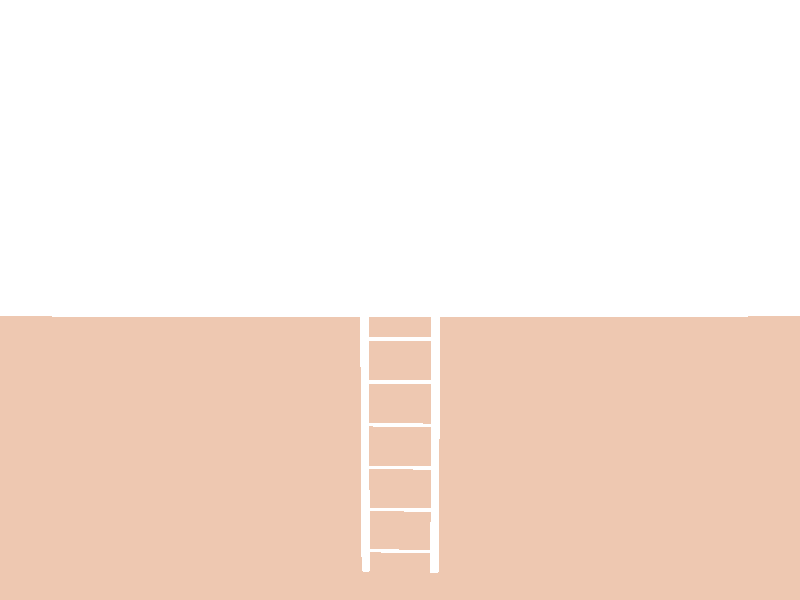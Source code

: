 // POV-Ray 3.6 / 3.7 Scene File "ladder.pov"
// author: Friedrich A. Lohmueller, 2001; updated Sept-2005/Aug-2009/Jan-2011
// email: Friedrich.Lohmueller_at_t-online.de
// homepage; ww.f-lohmueller.de 
#version 3.6; // 3.7;
global_settings{ assumed_gamma 1.0 }

#default{ finish{ ambient 0.1 diffuse 0.9 }} 

#include "colors.inc"
#include "textures.inc"

//--------------------------------------------------------------------------
// camera -----------------------------------------------------------
#declare Cam0 = camera {ultra_wide_angle angle 44 
                        location  <0.50 , 1.50 ,-6.00>
                        right     x*image_width/image_height
                        look_at   <0.00 , 1.60 , 0.00>}
camera{Cam0}
// sun ---------------------------------------------------------------
light_source{<500,2500,-2500> color White}
// sky ---------------------------------------------------------------
sphere{<0,0,0>,1 hollow 
              texture{pigment{gradient <0,1,0>
                              color_map{[0.0 color White]
                                        [0.5 color Navy ]
                                        [1.0 color Blue ]
                                        }
                              quick_color White }
                      finish {ambient 1 diffuse 0}
                     } 
       scale 10000}
//--------------------------------------------------------------------
fog{fog_type   2
    distance   40
    color      White
    fog_offset 0.1
    fog_alt    0.5
    turbulence 0.8}
// ground ------------------------------------------------------------
plane{<0,1,0>, 0 
       texture{Cork pigment{ quick_color Tan}
                    normal { bumps 0.5 scale 0.05}
                    finish { phong 0.1}}}
//--------------------------------------------------------------------
//------------------------------------------- dimensions of the ladder
#declare LR1 = 0.025;   // main radius
#declare LR2 = 0.010;   // diagonals radius 
#declare LW = 0.23-LR1; // half width (outline!)
#declare LH = 3.20;     // height
#declare Step_Distance = 0.25; 
//--------------------------------------------------------------------
#declare Texture_L =
 texture{pigment{ color White*1.1}
         finish { phong 1}}

//--------------------------------------------------------------------
//------------------------------------------------------- macro Ladder
#macro Ladder (R1_L,R2_L,W_L,H_L,Step_Dist, L_Texture) 
#local Step_Totals = int(H_L / Step_Dist);

#local Step = cylinder {<-W_L,0,0>,<W_L,0,0>,R2_L }
#local Nr = 0;              // start
#local EndNr = Step_Totals; // end

union{
 #while (Nr< EndNr) 
   object{ Step  translate<0,(Nr+0.5)*Step_Dist,0>} 

   #declare Nr = Nr + 1;  // next Nr
  
 #end // --------------- end of loop 

 cylinder {<0,0,0>,<0,H_L,0>,R1_L  
          translate<W_L,0,0>} 
 cylinder {<0,0,0>,<0,H_L,0>,R1_L  
          translate<-W_L,0,0>} 
texture{L_Texture}
}// end of union
#end // --------------- end of macro
//--------------------------------------------------------------------
//--------------------------------------------------------------------

object{ Ladder  (LR1,LR2,LW,LH,Step_Distance,texture{Texture_L}) } 
//---------------------------------------------------------------- end

